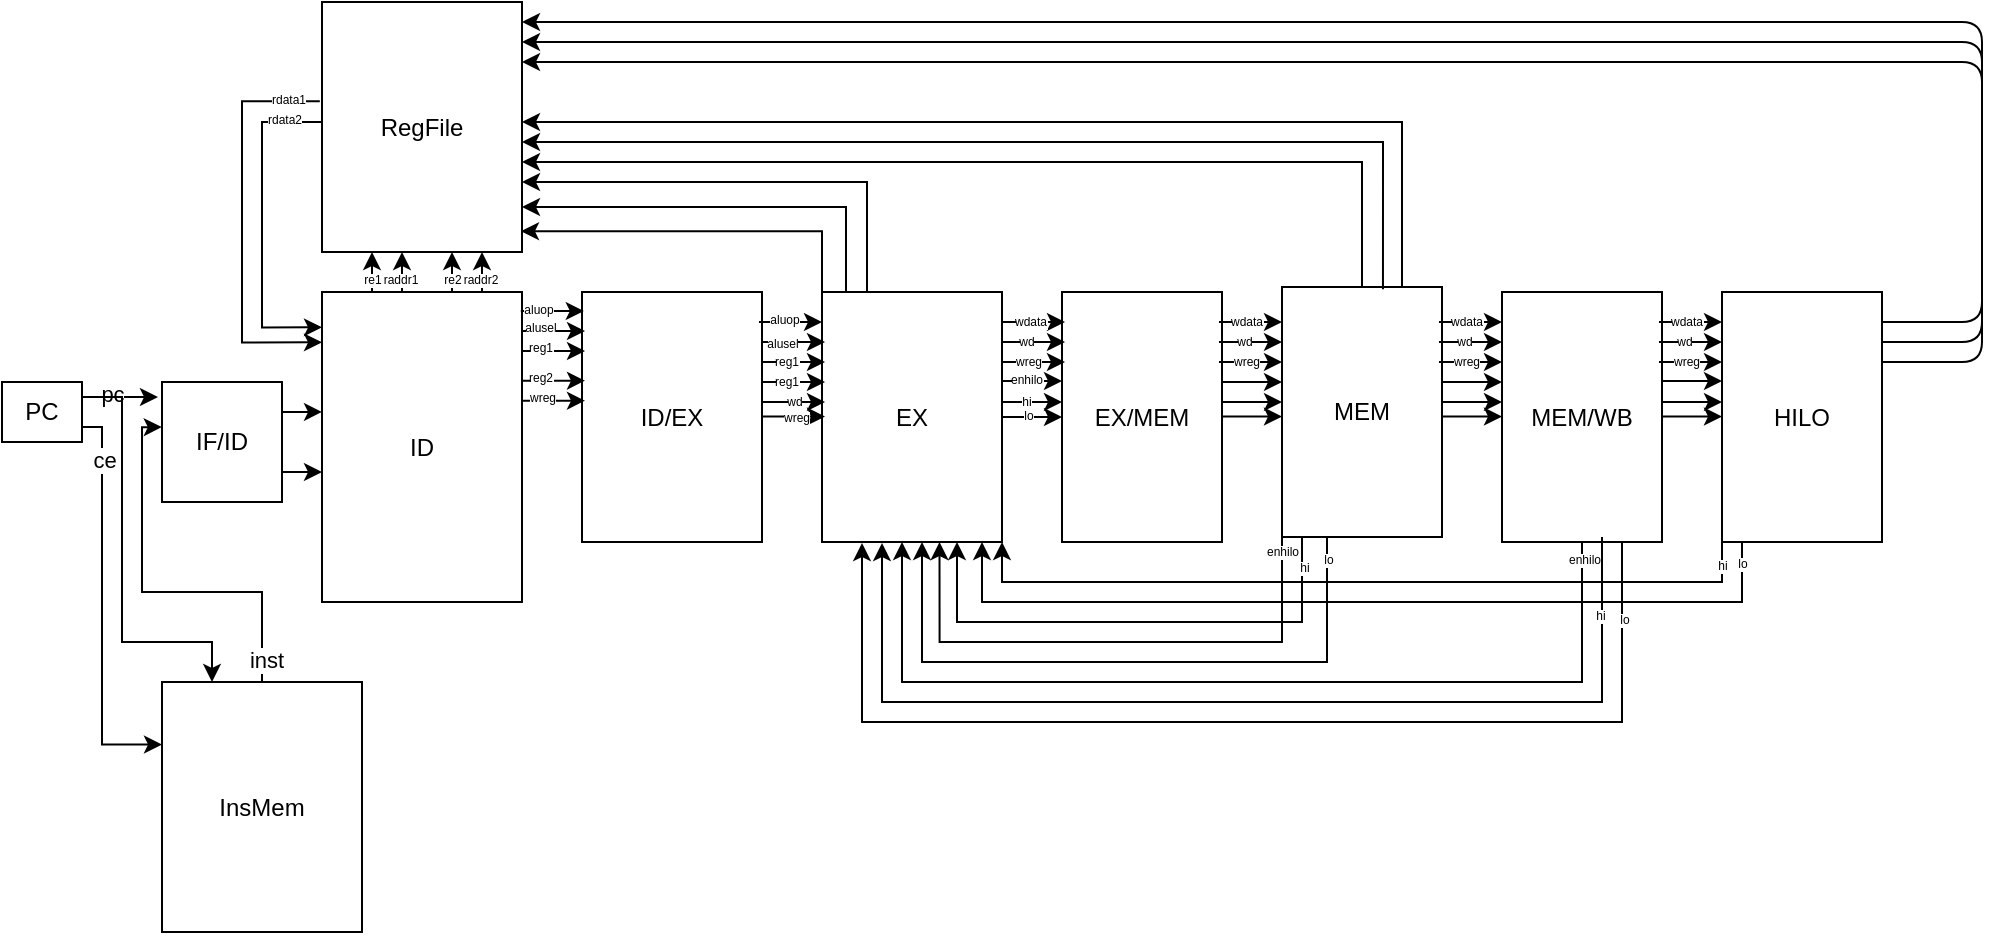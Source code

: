 <mxfile version="13.6.9" type="device"><diagram id="qgrpDgDeFnyXtmztavvV" name="Page-1"><mxGraphModel dx="542" dy="376" grid="1" gridSize="10" guides="1" tooltips="1" connect="1" arrows="1" fold="1" page="1" pageScale="1" pageWidth="1169" pageHeight="1654" math="0" shadow="0"><root><mxCell id="0"/><mxCell id="1" parent="0"/><mxCell id="TqZRtEl1AUSPU4MZ2zt2-13" style="edgeStyle=orthogonalEdgeStyle;rounded=0;orthogonalLoop=1;jettySize=auto;html=1;exitX=1;exitY=0.25;exitDx=0;exitDy=0;entryX=-0.033;entryY=0.13;entryDx=0;entryDy=0;entryPerimeter=0;" edge="1" parent="1" source="TqZRtEl1AUSPU4MZ2zt2-1" target="TqZRtEl1AUSPU4MZ2zt2-2"><mxGeometry relative="1" as="geometry"/></mxCell><mxCell id="TqZRtEl1AUSPU4MZ2zt2-18" value="pc" style="edgeLabel;html=1;align=center;verticalAlign=middle;resizable=0;points=[];" vertex="1" connectable="0" parent="TqZRtEl1AUSPU4MZ2zt2-13"><mxGeometry x="-0.211" y="2" relative="1" as="geometry"><mxPoint as="offset"/></mxGeometry></mxCell><mxCell id="TqZRtEl1AUSPU4MZ2zt2-16" style="edgeStyle=orthogonalEdgeStyle;rounded=0;orthogonalLoop=1;jettySize=auto;html=1;exitX=1;exitY=0.75;exitDx=0;exitDy=0;entryX=0;entryY=0.25;entryDx=0;entryDy=0;" edge="1" parent="1" source="TqZRtEl1AUSPU4MZ2zt2-1" target="TqZRtEl1AUSPU4MZ2zt2-15"><mxGeometry relative="1" as="geometry"><Array as="points"><mxPoint x="60" y="293"/><mxPoint x="60" y="451"/></Array></mxGeometry></mxCell><mxCell id="TqZRtEl1AUSPU4MZ2zt2-17" value="ce" style="edgeLabel;html=1;align=center;verticalAlign=middle;resizable=0;points=[];" vertex="1" connectable="0" parent="TqZRtEl1AUSPU4MZ2zt2-16"><mxGeometry x="-0.737" y="1" relative="1" as="geometry"><mxPoint as="offset"/></mxGeometry></mxCell><mxCell id="TqZRtEl1AUSPU4MZ2zt2-20" style="edgeStyle=orthogonalEdgeStyle;rounded=0;orthogonalLoop=1;jettySize=auto;html=1;exitX=1;exitY=0.25;exitDx=0;exitDy=0;entryX=0.25;entryY=0;entryDx=0;entryDy=0;" edge="1" parent="1" source="TqZRtEl1AUSPU4MZ2zt2-1" target="TqZRtEl1AUSPU4MZ2zt2-15"><mxGeometry relative="1" as="geometry"><Array as="points"><mxPoint x="70" y="278"/><mxPoint x="70" y="400"/><mxPoint x="115" y="400"/></Array></mxGeometry></mxCell><mxCell id="TqZRtEl1AUSPU4MZ2zt2-1" value="PC" style="rounded=0;whiteSpace=wrap;html=1;" vertex="1" parent="1"><mxGeometry x="10" y="270" width="40" height="30" as="geometry"/></mxCell><mxCell id="TqZRtEl1AUSPU4MZ2zt2-28" style="edgeStyle=orthogonalEdgeStyle;rounded=0;orthogonalLoop=1;jettySize=auto;html=1;exitX=1;exitY=0.75;exitDx=0;exitDy=0;entryX=0;entryY=0.58;entryDx=0;entryDy=0;entryPerimeter=0;" edge="1" parent="1" source="TqZRtEl1AUSPU4MZ2zt2-2" target="TqZRtEl1AUSPU4MZ2zt2-3"><mxGeometry relative="1" as="geometry"/></mxCell><mxCell id="TqZRtEl1AUSPU4MZ2zt2-36" style="edgeStyle=orthogonalEdgeStyle;rounded=0;orthogonalLoop=1;jettySize=auto;html=1;exitX=1;exitY=0.25;exitDx=0;exitDy=0;entryX=0;entryY=0.387;entryDx=0;entryDy=0;entryPerimeter=0;" edge="1" parent="1" source="TqZRtEl1AUSPU4MZ2zt2-2" target="TqZRtEl1AUSPU4MZ2zt2-3"><mxGeometry relative="1" as="geometry"/></mxCell><mxCell id="TqZRtEl1AUSPU4MZ2zt2-2" value="IF/ID" style="rounded=0;whiteSpace=wrap;html=1;" vertex="1" parent="1"><mxGeometry x="90" y="270" width="60" height="60" as="geometry"/></mxCell><mxCell id="TqZRtEl1AUSPU4MZ2zt2-94" style="edgeStyle=orthogonalEdgeStyle;rounded=0;orthogonalLoop=1;jettySize=auto;html=1;exitX=0.25;exitY=0;exitDx=0;exitDy=0;entryX=0.25;entryY=1;entryDx=0;entryDy=0;fontSize=6;" edge="1" parent="1" source="TqZRtEl1AUSPU4MZ2zt2-3" target="TqZRtEl1AUSPU4MZ2zt2-10"><mxGeometry relative="1" as="geometry"/></mxCell><mxCell id="TqZRtEl1AUSPU4MZ2zt2-99" value="re1" style="edgeLabel;html=1;align=center;verticalAlign=middle;resizable=0;points=[];fontSize=6;" vertex="1" connectable="0" parent="TqZRtEl1AUSPU4MZ2zt2-94"><mxGeometry x="-0.128" relative="1" as="geometry"><mxPoint y="2" as="offset"/></mxGeometry></mxCell><mxCell id="TqZRtEl1AUSPU4MZ2zt2-3" value="ID" style="rounded=0;whiteSpace=wrap;html=1;" vertex="1" parent="1"><mxGeometry x="170" y="225" width="100" height="155" as="geometry"/></mxCell><mxCell id="TqZRtEl1AUSPU4MZ2zt2-5" value="ID/EX" style="rounded=0;whiteSpace=wrap;html=1;" vertex="1" parent="1"><mxGeometry x="300" y="225" width="90" height="125" as="geometry"/></mxCell><mxCell id="TqZRtEl1AUSPU4MZ2zt2-112" style="edgeStyle=orthogonalEdgeStyle;rounded=0;orthogonalLoop=1;jettySize=auto;html=1;entryX=0.995;entryY=0.917;entryDx=0;entryDy=0;entryPerimeter=0;fontSize=6;exitX=0;exitY=0;exitDx=0;exitDy=0;" edge="1" parent="1" source="TqZRtEl1AUSPU4MZ2zt2-6" target="TqZRtEl1AUSPU4MZ2zt2-10"><mxGeometry relative="1" as="geometry"><Array as="points"><mxPoint x="420" y="195"/></Array></mxGeometry></mxCell><mxCell id="TqZRtEl1AUSPU4MZ2zt2-140" style="edgeStyle=orthogonalEdgeStyle;rounded=0;orthogonalLoop=1;jettySize=auto;html=1;entryX=0;entryY=0.5;entryDx=0;entryDy=0;fontSize=6;" edge="1" parent="1" source="TqZRtEl1AUSPU4MZ2zt2-6" target="TqZRtEl1AUSPU4MZ2zt2-7"><mxGeometry relative="1" as="geometry"/></mxCell><mxCell id="TqZRtEl1AUSPU4MZ2zt2-161" value="lo" style="edgeLabel;html=1;align=center;verticalAlign=middle;resizable=0;points=[];fontSize=6;" vertex="1" connectable="0" parent="TqZRtEl1AUSPU4MZ2zt2-140"><mxGeometry x="-0.413" y="-1" relative="1" as="geometry"><mxPoint x="-2" y="-2" as="offset"/></mxGeometry></mxCell><mxCell id="TqZRtEl1AUSPU4MZ2zt2-6" value="EX" style="rounded=0;whiteSpace=wrap;html=1;" vertex="1" parent="1"><mxGeometry x="420" y="225" width="90" height="125" as="geometry"/></mxCell><mxCell id="TqZRtEl1AUSPU4MZ2zt2-7" value="EX/MEM" style="rounded=0;whiteSpace=wrap;html=1;" vertex="1" parent="1"><mxGeometry x="540" y="225" width="80" height="125" as="geometry"/></mxCell><mxCell id="TqZRtEl1AUSPU4MZ2zt2-115" style="edgeStyle=orthogonalEdgeStyle;rounded=0;orthogonalLoop=1;jettySize=auto;html=1;fontSize=6;" edge="1" parent="1" source="TqZRtEl1AUSPU4MZ2zt2-8"><mxGeometry relative="1" as="geometry"><mxPoint x="270" y="160" as="targetPoint"/><Array as="points"><mxPoint x="690" y="160"/></Array></mxGeometry></mxCell><mxCell id="TqZRtEl1AUSPU4MZ2zt2-126" style="edgeStyle=orthogonalEdgeStyle;rounded=0;orthogonalLoop=1;jettySize=auto;html=1;entryX=0.75;entryY=1;entryDx=0;entryDy=0;fontSize=6;" edge="1" parent="1" source="TqZRtEl1AUSPU4MZ2zt2-8" target="TqZRtEl1AUSPU4MZ2zt2-6"><mxGeometry relative="1" as="geometry"><Array as="points"><mxPoint x="660" y="390"/><mxPoint x="488" y="390"/></Array></mxGeometry></mxCell><mxCell id="TqZRtEl1AUSPU4MZ2zt2-133" value="hi" style="edgeLabel;html=1;align=center;verticalAlign=middle;resizable=0;points=[];fontSize=6;" vertex="1" connectable="0" parent="TqZRtEl1AUSPU4MZ2zt2-126"><mxGeometry x="-0.883" y="1" relative="1" as="geometry"><mxPoint as="offset"/></mxGeometry></mxCell><mxCell id="TqZRtEl1AUSPU4MZ2zt2-8" value="MEM" style="rounded=0;whiteSpace=wrap;html=1;" vertex="1" parent="1"><mxGeometry x="650" y="222.5" width="80" height="125" as="geometry"/></mxCell><mxCell id="TqZRtEl1AUSPU4MZ2zt2-103" style="edgeStyle=orthogonalEdgeStyle;rounded=0;orthogonalLoop=1;jettySize=auto;html=1;entryX=0;entryY=0.114;entryDx=0;entryDy=0;entryPerimeter=0;fontSize=6;" edge="1" parent="1" source="TqZRtEl1AUSPU4MZ2zt2-10" target="TqZRtEl1AUSPU4MZ2zt2-3"><mxGeometry relative="1" as="geometry"><Array as="points"><mxPoint x="140" y="140"/><mxPoint x="140" y="243"/></Array></mxGeometry></mxCell><mxCell id="TqZRtEl1AUSPU4MZ2zt2-106" value="rdata2" style="edgeLabel;html=1;align=center;verticalAlign=middle;resizable=0;points=[];fontSize=6;" vertex="1" connectable="0" parent="TqZRtEl1AUSPU4MZ2zt2-103"><mxGeometry x="-0.761" y="-1" relative="1" as="geometry"><mxPoint as="offset"/></mxGeometry></mxCell><mxCell id="TqZRtEl1AUSPU4MZ2zt2-10" value="RegFile" style="rounded=0;whiteSpace=wrap;html=1;" vertex="1" parent="1"><mxGeometry x="170" y="80" width="100" height="125" as="geometry"/></mxCell><mxCell id="TqZRtEl1AUSPU4MZ2zt2-21" style="edgeStyle=orthogonalEdgeStyle;rounded=0;orthogonalLoop=1;jettySize=auto;html=1;exitX=0.5;exitY=0;exitDx=0;exitDy=0;entryX=-0.002;entryY=0.376;entryDx=0;entryDy=0;entryPerimeter=0;" edge="1" parent="1" source="TqZRtEl1AUSPU4MZ2zt2-15" target="TqZRtEl1AUSPU4MZ2zt2-2"><mxGeometry relative="1" as="geometry"><Array as="points"><mxPoint x="140" y="375"/><mxPoint x="80" y="375"/><mxPoint x="80" y="293"/></Array></mxGeometry></mxCell><mxCell id="TqZRtEl1AUSPU4MZ2zt2-23" value="inst" style="edgeLabel;html=1;align=center;verticalAlign=middle;resizable=0;points=[];" vertex="1" connectable="0" parent="TqZRtEl1AUSPU4MZ2zt2-21"><mxGeometry x="-0.886" y="-2" relative="1" as="geometry"><mxPoint as="offset"/></mxGeometry></mxCell><mxCell id="TqZRtEl1AUSPU4MZ2zt2-15" value="InsMem" style="rounded=0;whiteSpace=wrap;html=1;" vertex="1" parent="1"><mxGeometry x="90" y="420" width="100" height="125" as="geometry"/></mxCell><mxCell id="TqZRtEl1AUSPU4MZ2zt2-30" value="" style="endArrow=classic;html=1;entryX=0.01;entryY=0.076;entryDx=0;entryDy=0;entryPerimeter=0;exitX=0.994;exitY=0.061;exitDx=0;exitDy=0;exitPerimeter=0;" edge="1" parent="1" source="TqZRtEl1AUSPU4MZ2zt2-3" target="TqZRtEl1AUSPU4MZ2zt2-5"><mxGeometry width="50" height="50" relative="1" as="geometry"><mxPoint x="271" y="234" as="sourcePoint"/><mxPoint x="300" y="220" as="targetPoint"/></mxGeometry></mxCell><mxCell id="TqZRtEl1AUSPU4MZ2zt2-107" value="aluop" style="edgeLabel;html=1;align=center;verticalAlign=middle;resizable=0;points=[];fontSize=6;" vertex="1" connectable="0" parent="TqZRtEl1AUSPU4MZ2zt2-30"><mxGeometry x="-0.49" y="1" relative="1" as="geometry"><mxPoint as="offset"/></mxGeometry></mxCell><mxCell id="TqZRtEl1AUSPU4MZ2zt2-37" value="" style="endArrow=classic;html=1;entryX=0.01;entryY=0.076;entryDx=0;entryDy=0;entryPerimeter=0;exitX=0.994;exitY=0.061;exitDx=0;exitDy=0;exitPerimeter=0;" edge="1" parent="1"><mxGeometry width="50" height="50" relative="1" as="geometry"><mxPoint x="270.0" y="244.455" as="sourcePoint"/><mxPoint x="301.5" y="244.5" as="targetPoint"/></mxGeometry></mxCell><mxCell id="TqZRtEl1AUSPU4MZ2zt2-108" value="alusel" style="edgeLabel;html=1;align=center;verticalAlign=middle;resizable=0;points=[];fontSize=6;" vertex="1" connectable="0" parent="TqZRtEl1AUSPU4MZ2zt2-37"><mxGeometry x="-0.42" y="2" relative="1" as="geometry"><mxPoint as="offset"/></mxGeometry></mxCell><mxCell id="TqZRtEl1AUSPU4MZ2zt2-38" value="" style="endArrow=classic;html=1;entryX=0.01;entryY=0.076;entryDx=0;entryDy=0;entryPerimeter=0;exitX=0.994;exitY=0.061;exitDx=0;exitDy=0;exitPerimeter=0;" edge="1" parent="1"><mxGeometry width="50" height="50" relative="1" as="geometry"><mxPoint x="270.0" y="254.455" as="sourcePoint"/><mxPoint x="301.5" y="254.5" as="targetPoint"/></mxGeometry></mxCell><mxCell id="TqZRtEl1AUSPU4MZ2zt2-109" value="reg1" style="edgeLabel;html=1;align=center;verticalAlign=middle;resizable=0;points=[];fontSize=6;" vertex="1" connectable="0" parent="TqZRtEl1AUSPU4MZ2zt2-38"><mxGeometry x="-0.274" relative="1" as="geometry"><mxPoint x="-3" y="-2" as="offset"/></mxGeometry></mxCell><mxCell id="TqZRtEl1AUSPU4MZ2zt2-39" value="" style="endArrow=classic;html=1;entryX=0.01;entryY=0.076;entryDx=0;entryDy=0;entryPerimeter=0;exitX=0.994;exitY=0.061;exitDx=0;exitDy=0;exitPerimeter=0;" edge="1" parent="1"><mxGeometry width="50" height="50" relative="1" as="geometry"><mxPoint x="270.0" y="269.315" as="sourcePoint"/><mxPoint x="301.5" y="269.36" as="targetPoint"/></mxGeometry></mxCell><mxCell id="TqZRtEl1AUSPU4MZ2zt2-110" value="reg2" style="edgeLabel;html=1;align=center;verticalAlign=middle;resizable=0;points=[];fontSize=6;" vertex="1" connectable="0" parent="TqZRtEl1AUSPU4MZ2zt2-39"><mxGeometry x="0.016" relative="1" as="geometry"><mxPoint x="-7" y="-2" as="offset"/></mxGeometry></mxCell><mxCell id="TqZRtEl1AUSPU4MZ2zt2-40" value="" style="endArrow=classic;html=1;entryX=0.01;entryY=0.076;entryDx=0;entryDy=0;entryPerimeter=0;exitX=0.994;exitY=0.061;exitDx=0;exitDy=0;exitPerimeter=0;" edge="1" parent="1"><mxGeometry width="50" height="50" relative="1" as="geometry"><mxPoint x="270" y="279.315" as="sourcePoint"/><mxPoint x="301.5" y="279.36" as="targetPoint"/></mxGeometry></mxCell><mxCell id="TqZRtEl1AUSPU4MZ2zt2-111" value="wreg" style="edgeLabel;html=1;align=center;verticalAlign=middle;resizable=0;points=[];fontSize=6;" vertex="1" connectable="0" parent="TqZRtEl1AUSPU4MZ2zt2-40"><mxGeometry x="-0.347" y="-1" relative="1" as="geometry"><mxPoint x="-1" y="-3" as="offset"/></mxGeometry></mxCell><mxCell id="TqZRtEl1AUSPU4MZ2zt2-41" value="" style="endArrow=classic;html=1;entryX=0.01;entryY=0.076;entryDx=0;entryDy=0;entryPerimeter=0;exitX=0.994;exitY=0.061;exitDx=0;exitDy=0;exitPerimeter=0;" edge="1" parent="1"><mxGeometry width="50" height="50" relative="1" as="geometry"><mxPoint x="388.5" y="239.995" as="sourcePoint"/><mxPoint x="420" y="240.04" as="targetPoint"/></mxGeometry></mxCell><mxCell id="TqZRtEl1AUSPU4MZ2zt2-60" value="aluop" style="edgeLabel;html=1;align=center;verticalAlign=middle;resizable=0;points=[];fontSize=6;" vertex="1" connectable="0" parent="TqZRtEl1AUSPU4MZ2zt2-41"><mxGeometry x="-0.246" y="1" relative="1" as="geometry"><mxPoint as="offset"/></mxGeometry></mxCell><mxCell id="TqZRtEl1AUSPU4MZ2zt2-42" value="" style="endArrow=classic;html=1;entryX=0.01;entryY=0.076;entryDx=0;entryDy=0;entryPerimeter=0;exitX=0.994;exitY=0.061;exitDx=0;exitDy=0;exitPerimeter=0;" edge="1" parent="1"><mxGeometry width="50" height="50" relative="1" as="geometry"><mxPoint x="510" y="239.995" as="sourcePoint"/><mxPoint x="541.5" y="240.04" as="targetPoint"/></mxGeometry></mxCell><mxCell id="TqZRtEl1AUSPU4MZ2zt2-69" value="wdata" style="edgeLabel;html=1;align=center;verticalAlign=middle;resizable=0;points=[];fontSize=6;" vertex="1" connectable="0" parent="TqZRtEl1AUSPU4MZ2zt2-42"><mxGeometry x="-0.129" y="-1" relative="1" as="geometry"><mxPoint y="-1" as="offset"/></mxGeometry></mxCell><mxCell id="TqZRtEl1AUSPU4MZ2zt2-129" style="edgeStyle=orthogonalEdgeStyle;rounded=0;orthogonalLoop=1;jettySize=auto;html=1;fontSize=6;" edge="1" parent="1" source="TqZRtEl1AUSPU4MZ2zt2-46" target="TqZRtEl1AUSPU4MZ2zt2-6"><mxGeometry relative="1" as="geometry"><mxPoint x="440" y="353" as="targetPoint"/><Array as="points"><mxPoint x="800" y="420"/><mxPoint x="460" y="420"/></Array></mxGeometry></mxCell><mxCell id="TqZRtEl1AUSPU4MZ2zt2-135" value="enhilo" style="edgeLabel;html=1;align=center;verticalAlign=middle;resizable=0;points=[];fontSize=6;" vertex="1" connectable="0" parent="TqZRtEl1AUSPU4MZ2zt2-129"><mxGeometry x="-0.962" y="1" relative="1" as="geometry"><mxPoint as="offset"/></mxGeometry></mxCell><mxCell id="TqZRtEl1AUSPU4MZ2zt2-46" value="MEM/WB" style="rounded=0;whiteSpace=wrap;html=1;" vertex="1" parent="1"><mxGeometry x="760" y="225" width="80" height="125" as="geometry"/></mxCell><mxCell id="TqZRtEl1AUSPU4MZ2zt2-53" value="" style="endArrow=classic;html=1;exitX=0.994;exitY=0.061;exitDx=0;exitDy=0;exitPerimeter=0;entryX=1;entryY=0.08;entryDx=0;entryDy=0;entryPerimeter=0;" edge="1" parent="1" target="TqZRtEl1AUSPU4MZ2zt2-10"><mxGeometry width="50" height="50" relative="1" as="geometry"><mxPoint x="950" y="239.995" as="sourcePoint"/><mxPoint x="191" y="520" as="targetPoint"/><Array as="points"><mxPoint x="1000" y="240"/><mxPoint x="1000" y="90"/></Array></mxGeometry></mxCell><mxCell id="TqZRtEl1AUSPU4MZ2zt2-56" value="" style="endArrow=classic;html=1;exitX=0.994;exitY=0.061;exitDx=0;exitDy=0;exitPerimeter=0;entryX=1;entryY=0.08;entryDx=0;entryDy=0;entryPerimeter=0;" edge="1" parent="1"><mxGeometry width="50" height="50" relative="1" as="geometry"><mxPoint x="950" y="249.995" as="sourcePoint"/><mxPoint x="270" y="100" as="targetPoint"/><Array as="points"><mxPoint x="1000" y="250"/><mxPoint x="1000" y="100"/></Array></mxGeometry></mxCell><mxCell id="TqZRtEl1AUSPU4MZ2zt2-57" value="" style="endArrow=classic;html=1;exitX=0.994;exitY=0.061;exitDx=0;exitDy=0;exitPerimeter=0;entryX=1;entryY=0.08;entryDx=0;entryDy=0;entryPerimeter=0;" edge="1" parent="1"><mxGeometry width="50" height="50" relative="1" as="geometry"><mxPoint x="950" y="259.995" as="sourcePoint"/><mxPoint x="270" y="110" as="targetPoint"/><Array as="points"><mxPoint x="1000" y="260"/><mxPoint x="1000" y="110"/></Array></mxGeometry></mxCell><mxCell id="TqZRtEl1AUSPU4MZ2zt2-58" value="" style="endArrow=classic;html=1;entryX=0.01;entryY=0.076;entryDx=0;entryDy=0;entryPerimeter=0;exitX=0.994;exitY=0.061;exitDx=0;exitDy=0;exitPerimeter=0;" edge="1" parent="1"><mxGeometry width="50" height="50" relative="1" as="geometry"><mxPoint x="390" y="249.995" as="sourcePoint"/><mxPoint x="421.5" y="250.04" as="targetPoint"/></mxGeometry></mxCell><mxCell id="TqZRtEl1AUSPU4MZ2zt2-61" value="alusel" style="edgeLabel;html=1;align=center;verticalAlign=middle;resizable=0;points=[];fontSize=6;" vertex="1" connectable="0" parent="TqZRtEl1AUSPU4MZ2zt2-58"><mxGeometry x="-0.159" y="-1" relative="1" as="geometry"><mxPoint x="-3.33" as="offset"/></mxGeometry></mxCell><mxCell id="TqZRtEl1AUSPU4MZ2zt2-59" value="" style="endArrow=classic;html=1;entryX=0.01;entryY=0.076;entryDx=0;entryDy=0;entryPerimeter=0;exitX=0.994;exitY=0.061;exitDx=0;exitDy=0;exitPerimeter=0;" edge="1" parent="1"><mxGeometry width="50" height="50" relative="1" as="geometry"><mxPoint x="390" y="259.995" as="sourcePoint"/><mxPoint x="421.5" y="260.04" as="targetPoint"/></mxGeometry></mxCell><mxCell id="TqZRtEl1AUSPU4MZ2zt2-62" value="reg1" style="edgeLabel;html=1;align=center;verticalAlign=middle;resizable=0;points=[];fontSize=6;" vertex="1" connectable="0" parent="TqZRtEl1AUSPU4MZ2zt2-59"><mxGeometry x="-0.281" relative="1" as="geometry"><mxPoint as="offset"/></mxGeometry></mxCell><mxCell id="TqZRtEl1AUSPU4MZ2zt2-63" value="" style="endArrow=classic;html=1;entryX=0.01;entryY=0.076;entryDx=0;entryDy=0;entryPerimeter=0;exitX=0.994;exitY=0.061;exitDx=0;exitDy=0;exitPerimeter=0;" edge="1" parent="1"><mxGeometry width="50" height="50" relative="1" as="geometry"><mxPoint x="390" y="269.995" as="sourcePoint"/><mxPoint x="421.5" y="270.04" as="targetPoint"/></mxGeometry></mxCell><mxCell id="TqZRtEl1AUSPU4MZ2zt2-64" value="reg1" style="edgeLabel;html=1;align=center;verticalAlign=middle;resizable=0;points=[];fontSize=6;" vertex="1" connectable="0" parent="TqZRtEl1AUSPU4MZ2zt2-63"><mxGeometry x="-0.281" relative="1" as="geometry"><mxPoint as="offset"/></mxGeometry></mxCell><mxCell id="TqZRtEl1AUSPU4MZ2zt2-65" value="" style="endArrow=classic;html=1;entryX=0.01;entryY=0.076;entryDx=0;entryDy=0;entryPerimeter=0;exitX=0.994;exitY=0.061;exitDx=0;exitDy=0;exitPerimeter=0;" edge="1" parent="1"><mxGeometry width="50" height="50" relative="1" as="geometry"><mxPoint x="390" y="279.995" as="sourcePoint"/><mxPoint x="421.5" y="280.04" as="targetPoint"/></mxGeometry></mxCell><mxCell id="TqZRtEl1AUSPU4MZ2zt2-67" value="wd" style="edgeLabel;html=1;align=center;verticalAlign=middle;resizable=0;points=[];fontSize=6;" vertex="1" connectable="0" parent="TqZRtEl1AUSPU4MZ2zt2-65"><mxGeometry x="-0.008" relative="1" as="geometry"><mxPoint as="offset"/></mxGeometry></mxCell><mxCell id="TqZRtEl1AUSPU4MZ2zt2-66" value="" style="endArrow=classic;html=1;entryX=0.01;entryY=0.076;entryDx=0;entryDy=0;entryPerimeter=0;exitX=0.994;exitY=0.061;exitDx=0;exitDy=0;exitPerimeter=0;" edge="1" parent="1"><mxGeometry width="50" height="50" relative="1" as="geometry"><mxPoint x="390" y="287.265" as="sourcePoint"/><mxPoint x="421.5" y="287.31" as="targetPoint"/></mxGeometry></mxCell><mxCell id="TqZRtEl1AUSPU4MZ2zt2-68" value="wreg" style="edgeLabel;html=1;align=center;verticalAlign=middle;resizable=0;points=[];fontSize=6;" vertex="1" connectable="0" parent="TqZRtEl1AUSPU4MZ2zt2-66"><mxGeometry x="0.052" relative="1" as="geometry"><mxPoint as="offset"/></mxGeometry></mxCell><mxCell id="TqZRtEl1AUSPU4MZ2zt2-70" value="" style="endArrow=classic;html=1;entryX=0.01;entryY=0.076;entryDx=0;entryDy=0;entryPerimeter=0;exitX=0.994;exitY=0.061;exitDx=0;exitDy=0;exitPerimeter=0;" edge="1" parent="1"><mxGeometry width="50" height="50" relative="1" as="geometry"><mxPoint x="510" y="249.995" as="sourcePoint"/><mxPoint x="541.5" y="250.04" as="targetPoint"/></mxGeometry></mxCell><mxCell id="TqZRtEl1AUSPU4MZ2zt2-72" value="wd" style="edgeLabel;html=1;align=center;verticalAlign=middle;resizable=0;points=[];fontSize=6;" vertex="1" connectable="0" parent="TqZRtEl1AUSPU4MZ2zt2-70"><mxGeometry x="-0.099" y="-1" relative="1" as="geometry"><mxPoint x="-2" y="-1" as="offset"/></mxGeometry></mxCell><mxCell id="TqZRtEl1AUSPU4MZ2zt2-71" value="" style="endArrow=classic;html=1;entryX=0.01;entryY=0.076;entryDx=0;entryDy=0;entryPerimeter=0;exitX=0.994;exitY=0.061;exitDx=0;exitDy=0;exitPerimeter=0;" edge="1" parent="1"><mxGeometry width="50" height="50" relative="1" as="geometry"><mxPoint x="510" y="259.995" as="sourcePoint"/><mxPoint x="541.5" y="260.04" as="targetPoint"/></mxGeometry></mxCell><mxCell id="TqZRtEl1AUSPU4MZ2zt2-74" value="wreg" style="edgeLabel;html=1;align=center;verticalAlign=middle;resizable=0;points=[];fontSize=6;" vertex="1" connectable="0" parent="TqZRtEl1AUSPU4MZ2zt2-71"><mxGeometry x="-0.25" y="2" relative="1" as="geometry"><mxPoint x="1" y="2" as="offset"/></mxGeometry></mxCell><mxCell id="TqZRtEl1AUSPU4MZ2zt2-75" value="" style="endArrow=classic;html=1;entryX=0.01;entryY=0.076;entryDx=0;entryDy=0;entryPerimeter=0;exitX=0.994;exitY=0.061;exitDx=0;exitDy=0;exitPerimeter=0;" edge="1" parent="1"><mxGeometry width="50" height="50" relative="1" as="geometry"><mxPoint x="618.5" y="239.995" as="sourcePoint"/><mxPoint x="650" y="240.04" as="targetPoint"/></mxGeometry></mxCell><mxCell id="TqZRtEl1AUSPU4MZ2zt2-76" value="wdata" style="edgeLabel;html=1;align=center;verticalAlign=middle;resizable=0;points=[];fontSize=6;" vertex="1" connectable="0" parent="TqZRtEl1AUSPU4MZ2zt2-75"><mxGeometry x="-0.129" y="-1" relative="1" as="geometry"><mxPoint y="-1" as="offset"/></mxGeometry></mxCell><mxCell id="TqZRtEl1AUSPU4MZ2zt2-77" value="" style="endArrow=classic;html=1;entryX=0.01;entryY=0.076;entryDx=0;entryDy=0;entryPerimeter=0;exitX=0.994;exitY=0.061;exitDx=0;exitDy=0;exitPerimeter=0;" edge="1" parent="1"><mxGeometry width="50" height="50" relative="1" as="geometry"><mxPoint x="618.5" y="249.995" as="sourcePoint"/><mxPoint x="650" y="250.04" as="targetPoint"/></mxGeometry></mxCell><mxCell id="TqZRtEl1AUSPU4MZ2zt2-78" value="wd" style="edgeLabel;html=1;align=center;verticalAlign=middle;resizable=0;points=[];fontSize=6;" vertex="1" connectable="0" parent="TqZRtEl1AUSPU4MZ2zt2-77"><mxGeometry x="-0.099" y="-1" relative="1" as="geometry"><mxPoint x="-2" y="-1" as="offset"/></mxGeometry></mxCell><mxCell id="TqZRtEl1AUSPU4MZ2zt2-79" value="" style="endArrow=classic;html=1;entryX=0.01;entryY=0.076;entryDx=0;entryDy=0;entryPerimeter=0;exitX=0.994;exitY=0.061;exitDx=0;exitDy=0;exitPerimeter=0;" edge="1" parent="1"><mxGeometry width="50" height="50" relative="1" as="geometry"><mxPoint x="618.5" y="259.995" as="sourcePoint"/><mxPoint x="650" y="260.04" as="targetPoint"/></mxGeometry></mxCell><mxCell id="TqZRtEl1AUSPU4MZ2zt2-80" value="wreg" style="edgeLabel;html=1;align=center;verticalAlign=middle;resizable=0;points=[];fontSize=6;" vertex="1" connectable="0" parent="TqZRtEl1AUSPU4MZ2zt2-79"><mxGeometry x="-0.25" y="2" relative="1" as="geometry"><mxPoint x="1" y="2" as="offset"/></mxGeometry></mxCell><mxCell id="TqZRtEl1AUSPU4MZ2zt2-81" value="" style="endArrow=classic;html=1;entryX=0.01;entryY=0.076;entryDx=0;entryDy=0;entryPerimeter=0;exitX=0.994;exitY=0.061;exitDx=0;exitDy=0;exitPerimeter=0;" edge="1" parent="1"><mxGeometry width="50" height="50" relative="1" as="geometry"><mxPoint x="728.5" y="239.995" as="sourcePoint"/><mxPoint x="760" y="240.04" as="targetPoint"/></mxGeometry></mxCell><mxCell id="TqZRtEl1AUSPU4MZ2zt2-82" value="wdata" style="edgeLabel;html=1;align=center;verticalAlign=middle;resizable=0;points=[];fontSize=6;" vertex="1" connectable="0" parent="TqZRtEl1AUSPU4MZ2zt2-81"><mxGeometry x="-0.129" y="-1" relative="1" as="geometry"><mxPoint y="-1" as="offset"/></mxGeometry></mxCell><mxCell id="TqZRtEl1AUSPU4MZ2zt2-83" value="" style="endArrow=classic;html=1;entryX=0.01;entryY=0.076;entryDx=0;entryDy=0;entryPerimeter=0;exitX=0.994;exitY=0.061;exitDx=0;exitDy=0;exitPerimeter=0;" edge="1" parent="1"><mxGeometry width="50" height="50" relative="1" as="geometry"><mxPoint x="728.5" y="249.995" as="sourcePoint"/><mxPoint x="760" y="250.04" as="targetPoint"/></mxGeometry></mxCell><mxCell id="TqZRtEl1AUSPU4MZ2zt2-84" value="wd" style="edgeLabel;html=1;align=center;verticalAlign=middle;resizable=0;points=[];fontSize=6;" vertex="1" connectable="0" parent="TqZRtEl1AUSPU4MZ2zt2-83"><mxGeometry x="-0.099" y="-1" relative="1" as="geometry"><mxPoint x="-2" y="-1" as="offset"/></mxGeometry></mxCell><mxCell id="TqZRtEl1AUSPU4MZ2zt2-85" value="" style="endArrow=classic;html=1;entryX=0.01;entryY=0.076;entryDx=0;entryDy=0;entryPerimeter=0;exitX=0.994;exitY=0.061;exitDx=0;exitDy=0;exitPerimeter=0;" edge="1" parent="1"><mxGeometry width="50" height="50" relative="1" as="geometry"><mxPoint x="728.5" y="259.995" as="sourcePoint"/><mxPoint x="760" y="260.04" as="targetPoint"/></mxGeometry></mxCell><mxCell id="TqZRtEl1AUSPU4MZ2zt2-86" value="wreg" style="edgeLabel;html=1;align=center;verticalAlign=middle;resizable=0;points=[];fontSize=6;" vertex="1" connectable="0" parent="TqZRtEl1AUSPU4MZ2zt2-85"><mxGeometry x="-0.25" y="2" relative="1" as="geometry"><mxPoint x="1" y="2" as="offset"/></mxGeometry></mxCell><mxCell id="TqZRtEl1AUSPU4MZ2zt2-87" value="" style="endArrow=classic;html=1;entryX=0.01;entryY=0.076;entryDx=0;entryDy=0;entryPerimeter=0;exitX=0.994;exitY=0.061;exitDx=0;exitDy=0;exitPerimeter=0;" edge="1" parent="1"><mxGeometry width="50" height="50" relative="1" as="geometry"><mxPoint x="838.5" y="239.995" as="sourcePoint"/><mxPoint x="870" y="240.04" as="targetPoint"/></mxGeometry></mxCell><mxCell id="TqZRtEl1AUSPU4MZ2zt2-88" value="wdata" style="edgeLabel;html=1;align=center;verticalAlign=middle;resizable=0;points=[];fontSize=6;" vertex="1" connectable="0" parent="TqZRtEl1AUSPU4MZ2zt2-87"><mxGeometry x="-0.129" y="-1" relative="1" as="geometry"><mxPoint y="-1" as="offset"/></mxGeometry></mxCell><mxCell id="TqZRtEl1AUSPU4MZ2zt2-89" value="" style="endArrow=classic;html=1;entryX=0.01;entryY=0.076;entryDx=0;entryDy=0;entryPerimeter=0;exitX=0.994;exitY=0.061;exitDx=0;exitDy=0;exitPerimeter=0;" edge="1" parent="1"><mxGeometry width="50" height="50" relative="1" as="geometry"><mxPoint x="838.5" y="249.995" as="sourcePoint"/><mxPoint x="870" y="250.04" as="targetPoint"/></mxGeometry></mxCell><mxCell id="TqZRtEl1AUSPU4MZ2zt2-90" value="wd" style="edgeLabel;html=1;align=center;verticalAlign=middle;resizable=0;points=[];fontSize=6;" vertex="1" connectable="0" parent="TqZRtEl1AUSPU4MZ2zt2-89"><mxGeometry x="-0.099" y="-1" relative="1" as="geometry"><mxPoint x="-2" y="-1" as="offset"/></mxGeometry></mxCell><mxCell id="TqZRtEl1AUSPU4MZ2zt2-92" value="" style="endArrow=classic;html=1;entryX=0.01;entryY=0.076;entryDx=0;entryDy=0;entryPerimeter=0;exitX=0.994;exitY=0.061;exitDx=0;exitDy=0;exitPerimeter=0;" edge="1" parent="1"><mxGeometry width="50" height="50" relative="1" as="geometry"><mxPoint x="838.5" y="259.995" as="sourcePoint"/><mxPoint x="870" y="260.04" as="targetPoint"/></mxGeometry></mxCell><mxCell id="TqZRtEl1AUSPU4MZ2zt2-93" value="wreg" style="edgeLabel;html=1;align=center;verticalAlign=middle;resizable=0;points=[];fontSize=6;" vertex="1" connectable="0" parent="TqZRtEl1AUSPU4MZ2zt2-92"><mxGeometry x="-0.25" y="2" relative="1" as="geometry"><mxPoint x="1" y="2" as="offset"/></mxGeometry></mxCell><mxCell id="TqZRtEl1AUSPU4MZ2zt2-95" style="edgeStyle=orthogonalEdgeStyle;rounded=0;orthogonalLoop=1;jettySize=auto;html=1;exitX=0.25;exitY=0;exitDx=0;exitDy=0;entryX=0.25;entryY=1;entryDx=0;entryDy=0;fontSize=6;" edge="1" parent="1"><mxGeometry relative="1" as="geometry"><mxPoint x="250" y="225" as="sourcePoint"/><mxPoint x="250" y="205" as="targetPoint"/></mxGeometry></mxCell><mxCell id="TqZRtEl1AUSPU4MZ2zt2-102" value="raddr2" style="edgeLabel;html=1;align=center;verticalAlign=middle;resizable=0;points=[];fontSize=6;" vertex="1" connectable="0" parent="TqZRtEl1AUSPU4MZ2zt2-95"><mxGeometry x="-0.211" y="1" relative="1" as="geometry"><mxPoint y="2" as="offset"/></mxGeometry></mxCell><mxCell id="TqZRtEl1AUSPU4MZ2zt2-96" style="edgeStyle=orthogonalEdgeStyle;rounded=0;orthogonalLoop=1;jettySize=auto;html=1;exitX=0.25;exitY=0;exitDx=0;exitDy=0;entryX=0.25;entryY=1;entryDx=0;entryDy=0;fontSize=6;" edge="1" parent="1"><mxGeometry relative="1" as="geometry"><mxPoint x="210" y="225" as="sourcePoint"/><mxPoint x="210" y="205" as="targetPoint"/></mxGeometry></mxCell><mxCell id="TqZRtEl1AUSPU4MZ2zt2-100" value="raddr1" style="edgeLabel;html=1;align=center;verticalAlign=middle;resizable=0;points=[];fontSize=6;" vertex="1" connectable="0" parent="TqZRtEl1AUSPU4MZ2zt2-96"><mxGeometry x="-0.294" y="1" relative="1" as="geometry"><mxPoint y="1" as="offset"/></mxGeometry></mxCell><mxCell id="TqZRtEl1AUSPU4MZ2zt2-98" style="edgeStyle=orthogonalEdgeStyle;rounded=0;orthogonalLoop=1;jettySize=auto;html=1;exitX=0.25;exitY=0;exitDx=0;exitDy=0;entryX=0.25;entryY=1;entryDx=0;entryDy=0;fontSize=6;" edge="1" parent="1"><mxGeometry relative="1" as="geometry"><mxPoint x="235" y="225" as="sourcePoint"/><mxPoint x="235" y="205" as="targetPoint"/></mxGeometry></mxCell><mxCell id="TqZRtEl1AUSPU4MZ2zt2-101" value="re2" style="edgeLabel;html=1;align=center;verticalAlign=middle;resizable=0;points=[];fontSize=6;" vertex="1" connectable="0" parent="TqZRtEl1AUSPU4MZ2zt2-98"><mxGeometry x="0.011" relative="1" as="geometry"><mxPoint y="4" as="offset"/></mxGeometry></mxCell><mxCell id="TqZRtEl1AUSPU4MZ2zt2-104" style="edgeStyle=orthogonalEdgeStyle;rounded=0;orthogonalLoop=1;jettySize=auto;html=1;entryX=0;entryY=0.114;entryDx=0;entryDy=0;entryPerimeter=0;fontSize=6;exitX=-0.011;exitY=0.397;exitDx=0;exitDy=0;exitPerimeter=0;" edge="1" parent="1" source="TqZRtEl1AUSPU4MZ2zt2-10"><mxGeometry relative="1" as="geometry"><mxPoint x="170" y="149.996" as="sourcePoint"/><mxPoint x="170" y="250.18" as="targetPoint"/><Array as="points"><mxPoint x="130" y="130"/><mxPoint x="130" y="250"/></Array></mxGeometry></mxCell><mxCell id="TqZRtEl1AUSPU4MZ2zt2-105" value="rdata1" style="edgeLabel;html=1;align=center;verticalAlign=middle;resizable=0;points=[];fontSize=6;" vertex="1" connectable="0" parent="TqZRtEl1AUSPU4MZ2zt2-104"><mxGeometry x="-0.833" y="-1" relative="1" as="geometry"><mxPoint as="offset"/></mxGeometry></mxCell><mxCell id="TqZRtEl1AUSPU4MZ2zt2-113" style="edgeStyle=orthogonalEdgeStyle;rounded=0;orthogonalLoop=1;jettySize=auto;html=1;entryX=0.995;entryY=0.917;entryDx=0;entryDy=0;entryPerimeter=0;fontSize=6;" edge="1" parent="1" source="TqZRtEl1AUSPU4MZ2zt2-6"><mxGeometry relative="1" as="geometry"><mxPoint x="480" y="222.5" as="sourcePoint"/><mxPoint x="270" y="182.505" as="targetPoint"/><Array as="points"><mxPoint x="432" y="183"/></Array></mxGeometry></mxCell><mxCell id="TqZRtEl1AUSPU4MZ2zt2-114" style="edgeStyle=orthogonalEdgeStyle;rounded=0;orthogonalLoop=1;jettySize=auto;html=1;entryX=0.995;entryY=0.917;entryDx=0;entryDy=0;entryPerimeter=0;fontSize=6;exitX=0.25;exitY=0;exitDx=0;exitDy=0;" edge="1" parent="1" source="TqZRtEl1AUSPU4MZ2zt2-6"><mxGeometry relative="1" as="geometry"><mxPoint x="490" y="220" as="sourcePoint"/><mxPoint x="270" y="169.995" as="targetPoint"/><Array as="points"><mxPoint x="443" y="170"/></Array></mxGeometry></mxCell><mxCell id="TqZRtEl1AUSPU4MZ2zt2-116" style="edgeStyle=orthogonalEdgeStyle;rounded=0;orthogonalLoop=1;jettySize=auto;html=1;fontSize=6;exitX=0.631;exitY=0.009;exitDx=0;exitDy=0;exitPerimeter=0;" edge="1" parent="1" source="TqZRtEl1AUSPU4MZ2zt2-8"><mxGeometry relative="1" as="geometry"><mxPoint x="700" y="220" as="sourcePoint"/><mxPoint x="270" y="150" as="targetPoint"/><Array as="points"><mxPoint x="701" y="150"/></Array></mxGeometry></mxCell><mxCell id="TqZRtEl1AUSPU4MZ2zt2-117" style="edgeStyle=orthogonalEdgeStyle;rounded=0;orthogonalLoop=1;jettySize=auto;html=1;fontSize=6;exitX=0.75;exitY=0;exitDx=0;exitDy=0;" edge="1" parent="1" source="TqZRtEl1AUSPU4MZ2zt2-8"><mxGeometry relative="1" as="geometry"><mxPoint x="710" y="220" as="sourcePoint"/><mxPoint x="270" y="140" as="targetPoint"/><Array as="points"><mxPoint x="710" y="140"/></Array></mxGeometry></mxCell><mxCell id="TqZRtEl1AUSPU4MZ2zt2-119" style="edgeStyle=orthogonalEdgeStyle;rounded=0;orthogonalLoop=1;jettySize=auto;html=1;entryX=1;entryY=1;entryDx=0;entryDy=0;fontSize=6;" edge="1" parent="1" source="TqZRtEl1AUSPU4MZ2zt2-118" target="TqZRtEl1AUSPU4MZ2zt2-6"><mxGeometry relative="1" as="geometry"><Array as="points"><mxPoint x="870" y="370"/><mxPoint x="510" y="370"/></Array></mxGeometry></mxCell><mxCell id="TqZRtEl1AUSPU4MZ2zt2-121" value="hi" style="edgeLabel;html=1;align=center;verticalAlign=middle;resizable=0;points=[];fontSize=6;" vertex="1" connectable="0" parent="TqZRtEl1AUSPU4MZ2zt2-119"><mxGeometry x="-0.946" y="-3" relative="1" as="geometry"><mxPoint x="3" y="1" as="offset"/></mxGeometry></mxCell><mxCell id="TqZRtEl1AUSPU4MZ2zt2-118" value="HILO" style="rounded=0;whiteSpace=wrap;html=1;" vertex="1" parent="1"><mxGeometry x="870" y="225" width="80" height="125" as="geometry"/></mxCell><mxCell id="TqZRtEl1AUSPU4MZ2zt2-120" style="edgeStyle=orthogonalEdgeStyle;rounded=0;orthogonalLoop=1;jettySize=auto;html=1;entryX=1;entryY=1;entryDx=0;entryDy=0;fontSize=6;" edge="1" parent="1"><mxGeometry relative="1" as="geometry"><mxPoint x="900.034" y="350" as="sourcePoint"/><mxPoint x="500" y="350" as="targetPoint"/><Array as="points"><mxPoint x="880.02" y="350"/><mxPoint x="880.02" y="380"/><mxPoint x="500.02" y="380"/></Array></mxGeometry></mxCell><mxCell id="TqZRtEl1AUSPU4MZ2zt2-122" value="lo" style="edgeLabel;html=1;align=center;verticalAlign=middle;resizable=0;points=[];fontSize=6;" vertex="1" connectable="0" parent="TqZRtEl1AUSPU4MZ2zt2-120"><mxGeometry x="-0.842" relative="1" as="geometry"><mxPoint y="-6" as="offset"/></mxGeometry></mxCell><mxCell id="TqZRtEl1AUSPU4MZ2zt2-127" style="edgeStyle=orthogonalEdgeStyle;rounded=0;orthogonalLoop=1;jettySize=auto;html=1;entryX=0.75;entryY=1;entryDx=0;entryDy=0;fontSize=6;" edge="1" parent="1"><mxGeometry relative="1" as="geometry"><mxPoint x="681.25" y="347.5" as="sourcePoint"/><mxPoint x="478.75" y="350" as="targetPoint"/><Array as="points"><mxPoint x="650" y="348"/><mxPoint x="650" y="400"/><mxPoint x="479" y="400"/></Array></mxGeometry></mxCell><mxCell id="TqZRtEl1AUSPU4MZ2zt2-132" value="enhilo" style="edgeLabel;html=1;align=center;verticalAlign=middle;resizable=0;points=[];fontSize=6;" vertex="1" connectable="0" parent="TqZRtEl1AUSPU4MZ2zt2-127"><mxGeometry x="-0.795" y="6" relative="1" as="geometry"><mxPoint x="-6" y="7" as="offset"/></mxGeometry></mxCell><mxCell id="TqZRtEl1AUSPU4MZ2zt2-128" style="edgeStyle=orthogonalEdgeStyle;rounded=0;orthogonalLoop=1;jettySize=auto;html=1;entryX=0.75;entryY=1;entryDx=0;entryDy=0;fontSize=6;" edge="1" parent="1"><mxGeometry relative="1" as="geometry"><mxPoint x="672.5" y="347.5" as="sourcePoint"/><mxPoint x="470" y="350" as="targetPoint"/><Array as="points"><mxPoint x="673" y="410"/><mxPoint x="470" y="410"/></Array></mxGeometry></mxCell><mxCell id="TqZRtEl1AUSPU4MZ2zt2-134" value="lo" style="edgeLabel;html=1;align=center;verticalAlign=middle;resizable=0;points=[];fontSize=6;" vertex="1" connectable="0" parent="TqZRtEl1AUSPU4MZ2zt2-128"><mxGeometry x="-0.93" relative="1" as="geometry"><mxPoint as="offset"/></mxGeometry></mxCell><mxCell id="TqZRtEl1AUSPU4MZ2zt2-130" style="edgeStyle=orthogonalEdgeStyle;rounded=0;orthogonalLoop=1;jettySize=auto;html=1;fontSize=6;" edge="1" parent="1"><mxGeometry relative="1" as="geometry"><mxPoint x="810" y="347.5" as="sourcePoint"/><mxPoint x="450" y="350.5" as="targetPoint"/><Array as="points"><mxPoint x="810" y="430"/><mxPoint x="450" y="430"/></Array></mxGeometry></mxCell><mxCell id="TqZRtEl1AUSPU4MZ2zt2-136" value="hi" style="edgeLabel;html=1;align=center;verticalAlign=middle;resizable=0;points=[];fontSize=6;" vertex="1" connectable="0" parent="TqZRtEl1AUSPU4MZ2zt2-130"><mxGeometry x="-0.848" y="-1" relative="1" as="geometry"><mxPoint as="offset"/></mxGeometry></mxCell><mxCell id="TqZRtEl1AUSPU4MZ2zt2-131" style="edgeStyle=orthogonalEdgeStyle;rounded=0;orthogonalLoop=1;jettySize=auto;html=1;fontSize=6;" edge="1" parent="1" source="TqZRtEl1AUSPU4MZ2zt2-46"><mxGeometry relative="1" as="geometry"><mxPoint x="800" y="347.5" as="sourcePoint"/><mxPoint x="440" y="350.5" as="targetPoint"/><Array as="points"><mxPoint x="820" y="440"/><mxPoint x="440" y="440"/></Array></mxGeometry></mxCell><mxCell id="TqZRtEl1AUSPU4MZ2zt2-137" value="lo" style="edgeLabel;html=1;align=center;verticalAlign=middle;resizable=0;points=[];fontSize=6;" vertex="1" connectable="0" parent="TqZRtEl1AUSPU4MZ2zt2-131"><mxGeometry x="-0.861" y="1" relative="1" as="geometry"><mxPoint as="offset"/></mxGeometry></mxCell><mxCell id="TqZRtEl1AUSPU4MZ2zt2-148" style="edgeStyle=orthogonalEdgeStyle;rounded=0;orthogonalLoop=1;jettySize=auto;html=1;entryX=0;entryY=0.5;entryDx=0;entryDy=0;fontSize=6;" edge="1" parent="1"><mxGeometry relative="1" as="geometry"><mxPoint x="510.0" y="269.544" as="sourcePoint"/><mxPoint x="540" y="269.52" as="targetPoint"/></mxGeometry></mxCell><mxCell id="TqZRtEl1AUSPU4MZ2zt2-159" value="enhilo" style="edgeLabel;html=1;align=center;verticalAlign=middle;resizable=0;points=[];fontSize=6;" vertex="1" connectable="0" parent="TqZRtEl1AUSPU4MZ2zt2-148"><mxGeometry x="-0.213" y="-2" relative="1" as="geometry"><mxPoint y="-3" as="offset"/></mxGeometry></mxCell><mxCell id="TqZRtEl1AUSPU4MZ2zt2-149" style="edgeStyle=orthogonalEdgeStyle;rounded=0;orthogonalLoop=1;jettySize=auto;html=1;entryX=0;entryY=0.5;entryDx=0;entryDy=0;fontSize=6;" edge="1" parent="1"><mxGeometry relative="1" as="geometry"><mxPoint x="510.0" y="280.024" as="sourcePoint"/><mxPoint x="540" y="280" as="targetPoint"/></mxGeometry></mxCell><mxCell id="TqZRtEl1AUSPU4MZ2zt2-160" value="hi" style="edgeLabel;html=1;align=center;verticalAlign=middle;resizable=0;points=[];fontSize=6;" vertex="1" connectable="0" parent="TqZRtEl1AUSPU4MZ2zt2-149"><mxGeometry x="-0.213" relative="1" as="geometry"><mxPoint as="offset"/></mxGeometry></mxCell><mxCell id="TqZRtEl1AUSPU4MZ2zt2-150" style="edgeStyle=orthogonalEdgeStyle;rounded=0;orthogonalLoop=1;jettySize=auto;html=1;entryX=0;entryY=0.5;entryDx=0;entryDy=0;fontSize=6;" edge="1" parent="1"><mxGeometry relative="1" as="geometry"><mxPoint x="620.0" y="270.024" as="sourcePoint"/><mxPoint x="650" y="270" as="targetPoint"/></mxGeometry></mxCell><mxCell id="TqZRtEl1AUSPU4MZ2zt2-151" style="edgeStyle=orthogonalEdgeStyle;rounded=0;orthogonalLoop=1;jettySize=auto;html=1;entryX=0;entryY=0.5;entryDx=0;entryDy=0;fontSize=6;" edge="1" parent="1"><mxGeometry relative="1" as="geometry"><mxPoint x="620.0" y="280.024" as="sourcePoint"/><mxPoint x="650" y="280" as="targetPoint"/></mxGeometry></mxCell><mxCell id="TqZRtEl1AUSPU4MZ2zt2-152" style="edgeStyle=orthogonalEdgeStyle;rounded=0;orthogonalLoop=1;jettySize=auto;html=1;entryX=0;entryY=0.5;entryDx=0;entryDy=0;fontSize=6;" edge="1" parent="1"><mxGeometry relative="1" as="geometry"><mxPoint x="620.0" y="287.284" as="sourcePoint"/><mxPoint x="650" y="287.26" as="targetPoint"/></mxGeometry></mxCell><mxCell id="TqZRtEl1AUSPU4MZ2zt2-153" style="edgeStyle=orthogonalEdgeStyle;rounded=0;orthogonalLoop=1;jettySize=auto;html=1;entryX=0;entryY=0.5;entryDx=0;entryDy=0;fontSize=6;" edge="1" parent="1"><mxGeometry relative="1" as="geometry"><mxPoint x="730.0" y="270.024" as="sourcePoint"/><mxPoint x="760" y="270" as="targetPoint"/></mxGeometry></mxCell><mxCell id="TqZRtEl1AUSPU4MZ2zt2-154" style="edgeStyle=orthogonalEdgeStyle;rounded=0;orthogonalLoop=1;jettySize=auto;html=1;entryX=0;entryY=0.5;entryDx=0;entryDy=0;fontSize=6;" edge="1" parent="1"><mxGeometry relative="1" as="geometry"><mxPoint x="730.0" y="280.024" as="sourcePoint"/><mxPoint x="760" y="280" as="targetPoint"/></mxGeometry></mxCell><mxCell id="TqZRtEl1AUSPU4MZ2zt2-155" style="edgeStyle=orthogonalEdgeStyle;rounded=0;orthogonalLoop=1;jettySize=auto;html=1;entryX=0;entryY=0.5;entryDx=0;entryDy=0;fontSize=6;" edge="1" parent="1"><mxGeometry relative="1" as="geometry"><mxPoint x="730.0" y="287.284" as="sourcePoint"/><mxPoint x="760" y="287.26" as="targetPoint"/></mxGeometry></mxCell><mxCell id="TqZRtEl1AUSPU4MZ2zt2-156" style="edgeStyle=orthogonalEdgeStyle;rounded=0;orthogonalLoop=1;jettySize=auto;html=1;entryX=0;entryY=0.5;entryDx=0;entryDy=0;fontSize=6;" edge="1" parent="1"><mxGeometry relative="1" as="geometry"><mxPoint x="840.0" y="269.544" as="sourcePoint"/><mxPoint x="870" y="269.52" as="targetPoint"/></mxGeometry></mxCell><mxCell id="TqZRtEl1AUSPU4MZ2zt2-157" style="edgeStyle=orthogonalEdgeStyle;rounded=0;orthogonalLoop=1;jettySize=auto;html=1;entryX=0;entryY=0.5;entryDx=0;entryDy=0;fontSize=6;" edge="1" parent="1"><mxGeometry relative="1" as="geometry"><mxPoint x="840.0" y="280.024" as="sourcePoint"/><mxPoint x="870" y="280" as="targetPoint"/></mxGeometry></mxCell><mxCell id="TqZRtEl1AUSPU4MZ2zt2-158" style="edgeStyle=orthogonalEdgeStyle;rounded=0;orthogonalLoop=1;jettySize=auto;html=1;entryX=0;entryY=0.5;entryDx=0;entryDy=0;fontSize=6;" edge="1" parent="1"><mxGeometry relative="1" as="geometry"><mxPoint x="840.0" y="287.284" as="sourcePoint"/><mxPoint x="870" y="287.26" as="targetPoint"/></mxGeometry></mxCell></root></mxGraphModel></diagram></mxfile>